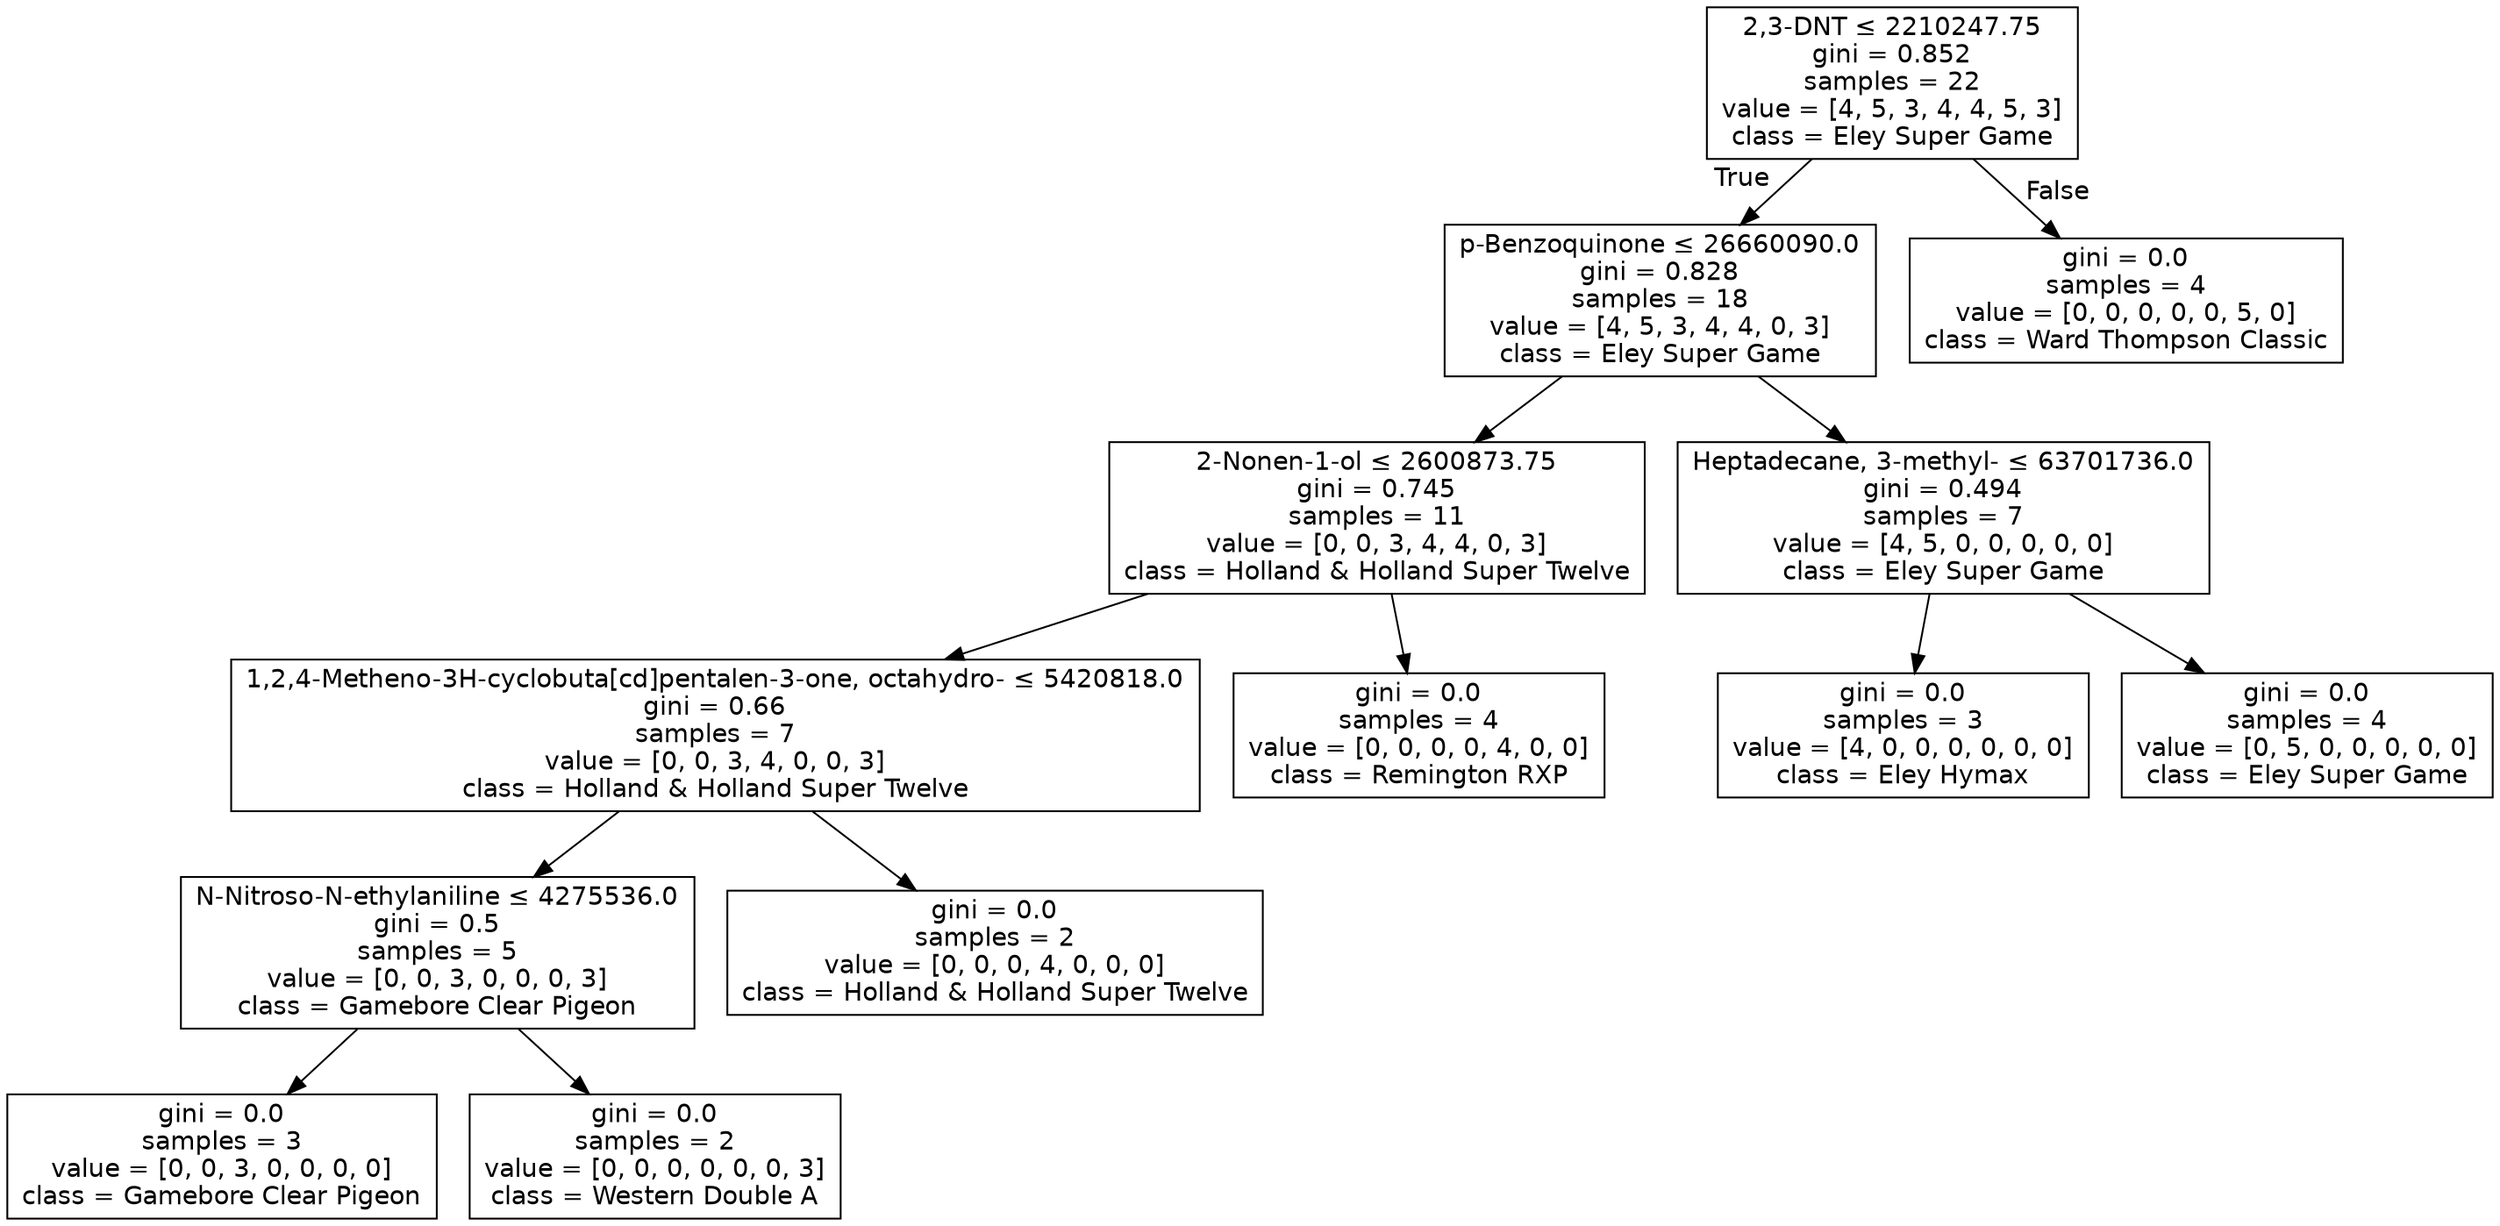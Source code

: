 digraph Tree {
node [shape=box, fontname="helvetica"] ;
edge [fontname="helvetica"] ;
0 [label=<2,3-DNT &le; 2210247.75<br/>gini = 0.852<br/>samples = 22<br/>value = [4, 5, 3, 4, 4, 5, 3]<br/>class = Eley Super Game>] ;
1 [label=<p-Benzoquinone &le; 26660090.0<br/>gini = 0.828<br/>samples = 18<br/>value = [4, 5, 3, 4, 4, 0, 3]<br/>class = Eley Super Game>] ;
0 -> 1 [labeldistance=2.5, labelangle=45, headlabel="True"] ;
2 [label=<2-Nonen-1-ol &le; 2600873.75<br/>gini = 0.745<br/>samples = 11<br/>value = [0, 0, 3, 4, 4, 0, 3]<br/>class = Holland &amp; Holland Super Twelve>] ;
1 -> 2 ;
3 [label=<1,2,4-Metheno-3H-cyclobuta[cd]pentalen-3-one, octahydro- &le; 5420818.0<br/>gini = 0.66<br/>samples = 7<br/>value = [0, 0, 3, 4, 0, 0, 3]<br/>class = Holland &amp; Holland Super Twelve>] ;
2 -> 3 ;
4 [label=<N-Nitroso-N-ethylaniline &le; 4275536.0<br/>gini = 0.5<br/>samples = 5<br/>value = [0, 0, 3, 0, 0, 0, 3]<br/>class = Gamebore Clear Pigeon>] ;
3 -> 4 ;
5 [label=<gini = 0.0<br/>samples = 3<br/>value = [0, 0, 3, 0, 0, 0, 0]<br/>class = Gamebore Clear Pigeon>] ;
4 -> 5 ;
6 [label=<gini = 0.0<br/>samples = 2<br/>value = [0, 0, 0, 0, 0, 0, 3]<br/>class = Western Double A>] ;
4 -> 6 ;
7 [label=<gini = 0.0<br/>samples = 2<br/>value = [0, 0, 0, 4, 0, 0, 0]<br/>class = Holland &amp; Holland Super Twelve>] ;
3 -> 7 ;
8 [label=<gini = 0.0<br/>samples = 4<br/>value = [0, 0, 0, 0, 4, 0, 0]<br/>class = Remington RXP>] ;
2 -> 8 ;
9 [label=<Heptadecane, 3-methyl- &le; 63701736.0<br/>gini = 0.494<br/>samples = 7<br/>value = [4, 5, 0, 0, 0, 0, 0]<br/>class = Eley Super Game>] ;
1 -> 9 ;
10 [label=<gini = 0.0<br/>samples = 3<br/>value = [4, 0, 0, 0, 0, 0, 0]<br/>class = Eley Hymax>] ;
9 -> 10 ;
11 [label=<gini = 0.0<br/>samples = 4<br/>value = [0, 5, 0, 0, 0, 0, 0]<br/>class = Eley Super Game>] ;
9 -> 11 ;
12 [label=<gini = 0.0<br/>samples = 4<br/>value = [0, 0, 0, 0, 0, 5, 0]<br/>class = Ward Thompson Classic>] ;
0 -> 12 [labeldistance=2.5, labelangle=-45, headlabel="False"] ;
}

